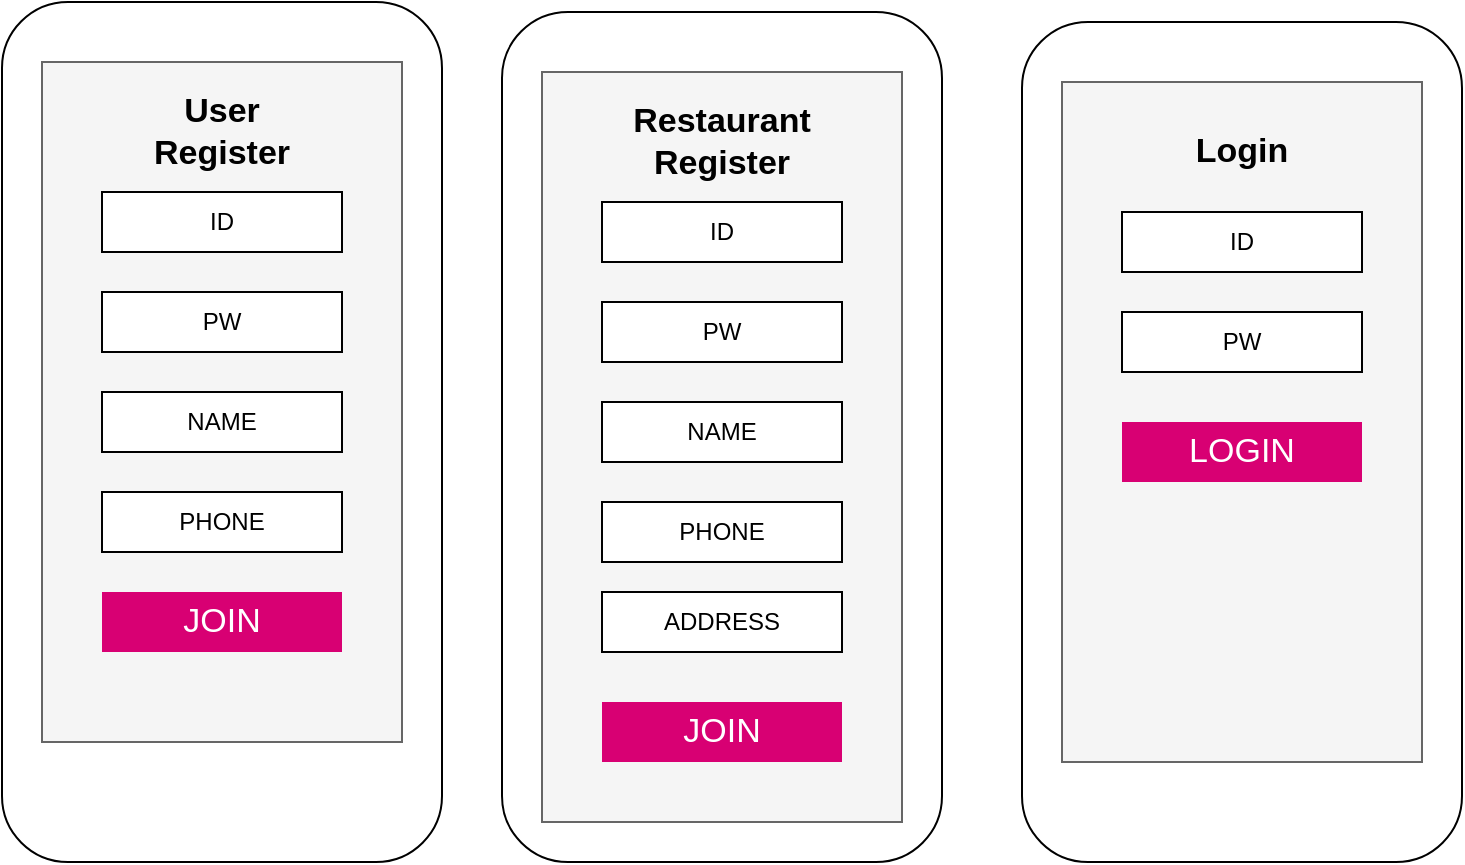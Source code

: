 <mxfile version="11.0.2" type="device"><diagram id="AMek4n6achGtfPJPTxi0" name="Page-1"><mxGraphModel dx="1422" dy="796" grid="1" gridSize="10" guides="1" tooltips="1" connect="1" arrows="1" fold="1" page="1" pageScale="1" pageWidth="827" pageHeight="1169" math="0" shadow="0"><root><mxCell id="0"/><mxCell id="1" parent="0"/><mxCell id="-_7mXYVvUlHYOSbbI0wM-1" value="" style="rounded=1;whiteSpace=wrap;html=1;" vertex="1" parent="1"><mxGeometry x="20" y="20" width="220" height="430" as="geometry"/></mxCell><mxCell id="-_7mXYVvUlHYOSbbI0wM-2" value="" style="rounded=0;whiteSpace=wrap;html=1;fillColor=#f5f5f5;strokeColor=#666666;fontColor=#333333;" vertex="1" parent="1"><mxGeometry x="40" y="50" width="180" height="340" as="geometry"/></mxCell><mxCell id="-_7mXYVvUlHYOSbbI0wM-3" value="ID" style="rounded=0;whiteSpace=wrap;html=1;" vertex="1" parent="1"><mxGeometry x="70" y="115" width="120" height="30" as="geometry"/></mxCell><mxCell id="-_7mXYVvUlHYOSbbI0wM-4" value="PW" style="rounded=0;whiteSpace=wrap;html=1;" vertex="1" parent="1"><mxGeometry x="70" y="165" width="120" height="30" as="geometry"/></mxCell><mxCell id="-_7mXYVvUlHYOSbbI0wM-5" value="User&lt;br&gt;Register&lt;br&gt;" style="text;html=1;strokeColor=none;fillColor=none;align=center;verticalAlign=middle;whiteSpace=wrap;rounded=0;strokeWidth=4;fontStyle=1;fontSize=17;" vertex="1" parent="1"><mxGeometry x="95" y="70" width="70" height="30" as="geometry"/></mxCell><mxCell id="-_7mXYVvUlHYOSbbI0wM-6" value="NAME" style="rounded=0;whiteSpace=wrap;html=1;" vertex="1" parent="1"><mxGeometry x="70" y="215" width="120" height="30" as="geometry"/></mxCell><mxCell id="-_7mXYVvUlHYOSbbI0wM-7" value="PHONE" style="rounded=0;whiteSpace=wrap;html=1;" vertex="1" parent="1"><mxGeometry x="70" y="265" width="120" height="30" as="geometry"/></mxCell><mxCell id="-_7mXYVvUlHYOSbbI0wM-8" value="" style="rounded=1;whiteSpace=wrap;html=1;" vertex="1" parent="1"><mxGeometry x="270" y="25" width="220" height="425" as="geometry"/></mxCell><mxCell id="-_7mXYVvUlHYOSbbI0wM-9" value="" style="rounded=0;whiteSpace=wrap;html=1;fillColor=#f5f5f5;strokeColor=#666666;fontColor=#333333;" vertex="1" parent="1"><mxGeometry x="290" y="55" width="180" height="375" as="geometry"/></mxCell><mxCell id="-_7mXYVvUlHYOSbbI0wM-10" value="ID" style="rounded=0;whiteSpace=wrap;html=1;" vertex="1" parent="1"><mxGeometry x="320" y="120" width="120" height="30" as="geometry"/></mxCell><mxCell id="-_7mXYVvUlHYOSbbI0wM-11" value="PW" style="rounded=0;whiteSpace=wrap;html=1;" vertex="1" parent="1"><mxGeometry x="320" y="170" width="120" height="30" as="geometry"/></mxCell><mxCell id="-_7mXYVvUlHYOSbbI0wM-12" value="Restaurant&lt;br&gt;Register" style="text;html=1;strokeColor=none;fillColor=none;align=center;verticalAlign=middle;whiteSpace=wrap;rounded=0;strokeWidth=4;fontStyle=1;fontSize=17;" vertex="1" parent="1"><mxGeometry x="345" y="75" width="70" height="30" as="geometry"/></mxCell><mxCell id="-_7mXYVvUlHYOSbbI0wM-13" value="NAME" style="rounded=0;whiteSpace=wrap;html=1;" vertex="1" parent="1"><mxGeometry x="320" y="220" width="120" height="30" as="geometry"/></mxCell><mxCell id="-_7mXYVvUlHYOSbbI0wM-14" value="PHONE" style="rounded=0;whiteSpace=wrap;html=1;" vertex="1" parent="1"><mxGeometry x="320" y="270" width="120" height="30" as="geometry"/></mxCell><mxCell id="-_7mXYVvUlHYOSbbI0wM-15" value="ADDRESS&lt;span style=&quot;font-family: &amp;#34;helvetica&amp;#34; , &amp;#34;arial&amp;#34; , sans-serif ; font-size: 0px ; white-space: nowrap&quot;&gt;%3CmxGraphModel%3E%3Croot%3E%3CmxCell%20id%3D%220%22%2F%3E%3CmxCell%20id%3D%221%22%20parent%3D%220%22%2F%3E%3CmxCell%20id%3D%222%22%20value%3D%22PHONE%22%20style%3D%22rounded%3D0%3BwhiteSpace%3Dwrap%3Bhtml%3D1%3B%22%20vertex%3D%221%22%20parent%3D%221%22%3E%3CmxGeometry%20x%3D%22320%22%20y%3D%22270%22%20width%3D%22120%22%20height%3D%2230%22%20as%3D%22geometry%22%2F%3E%3C%2FmxCell%3E%3C%2Froot%3E%3C%2FmxGraphModel%3E&lt;/span&gt;" style="rounded=0;whiteSpace=wrap;html=1;" vertex="1" parent="1"><mxGeometry x="320" y="315" width="120" height="30" as="geometry"/></mxCell><mxCell id="-_7mXYVvUlHYOSbbI0wM-16" value="JOIN" style="rounded=0;whiteSpace=wrap;html=1;strokeWidth=4;fontSize=17;dashed=1;strokeColor=none;fillColor=#d80073;fontColor=#ffffff;" vertex="1" parent="1"><mxGeometry x="320" y="370" width="120" height="30" as="geometry"/></mxCell><mxCell id="-_7mXYVvUlHYOSbbI0wM-24" value="" style="rounded=1;whiteSpace=wrap;html=1;" vertex="1" parent="1"><mxGeometry x="530" y="30" width="220" height="420" as="geometry"/></mxCell><mxCell id="-_7mXYVvUlHYOSbbI0wM-25" value="" style="rounded=0;whiteSpace=wrap;html=1;fillColor=#f5f5f5;strokeColor=#666666;fontColor=#333333;" vertex="1" parent="1"><mxGeometry x="550" y="60" width="180" height="340" as="geometry"/></mxCell><mxCell id="-_7mXYVvUlHYOSbbI0wM-26" value="ID" style="rounded=0;whiteSpace=wrap;html=1;" vertex="1" parent="1"><mxGeometry x="580" y="125" width="120" height="30" as="geometry"/></mxCell><mxCell id="-_7mXYVvUlHYOSbbI0wM-27" value="PW" style="rounded=0;whiteSpace=wrap;html=1;" vertex="1" parent="1"><mxGeometry x="580" y="175" width="120" height="30" as="geometry"/></mxCell><mxCell id="-_7mXYVvUlHYOSbbI0wM-28" value="Login&lt;br&gt;" style="text;html=1;strokeColor=none;fillColor=none;align=center;verticalAlign=middle;whiteSpace=wrap;rounded=0;strokeWidth=4;fontStyle=1;fontSize=17;" vertex="1" parent="1"><mxGeometry x="605" y="80" width="70" height="30" as="geometry"/></mxCell><mxCell id="-_7mXYVvUlHYOSbbI0wM-31" value="JOIN" style="rounded=0;whiteSpace=wrap;html=1;strokeWidth=4;fontSize=17;dashed=1;strokeColor=none;fillColor=#d80073;fontColor=#ffffff;" vertex="1" parent="1"><mxGeometry x="70" y="315" width="120" height="30" as="geometry"/></mxCell><mxCell id="-_7mXYVvUlHYOSbbI0wM-32" value="LOGIN" style="rounded=0;whiteSpace=wrap;html=1;strokeWidth=4;fontSize=17;dashed=1;strokeColor=none;fillColor=#d80073;fontColor=#ffffff;" vertex="1" parent="1"><mxGeometry x="580" y="230" width="120" height="30" as="geometry"/></mxCell></root></mxGraphModel></diagram></mxfile>
